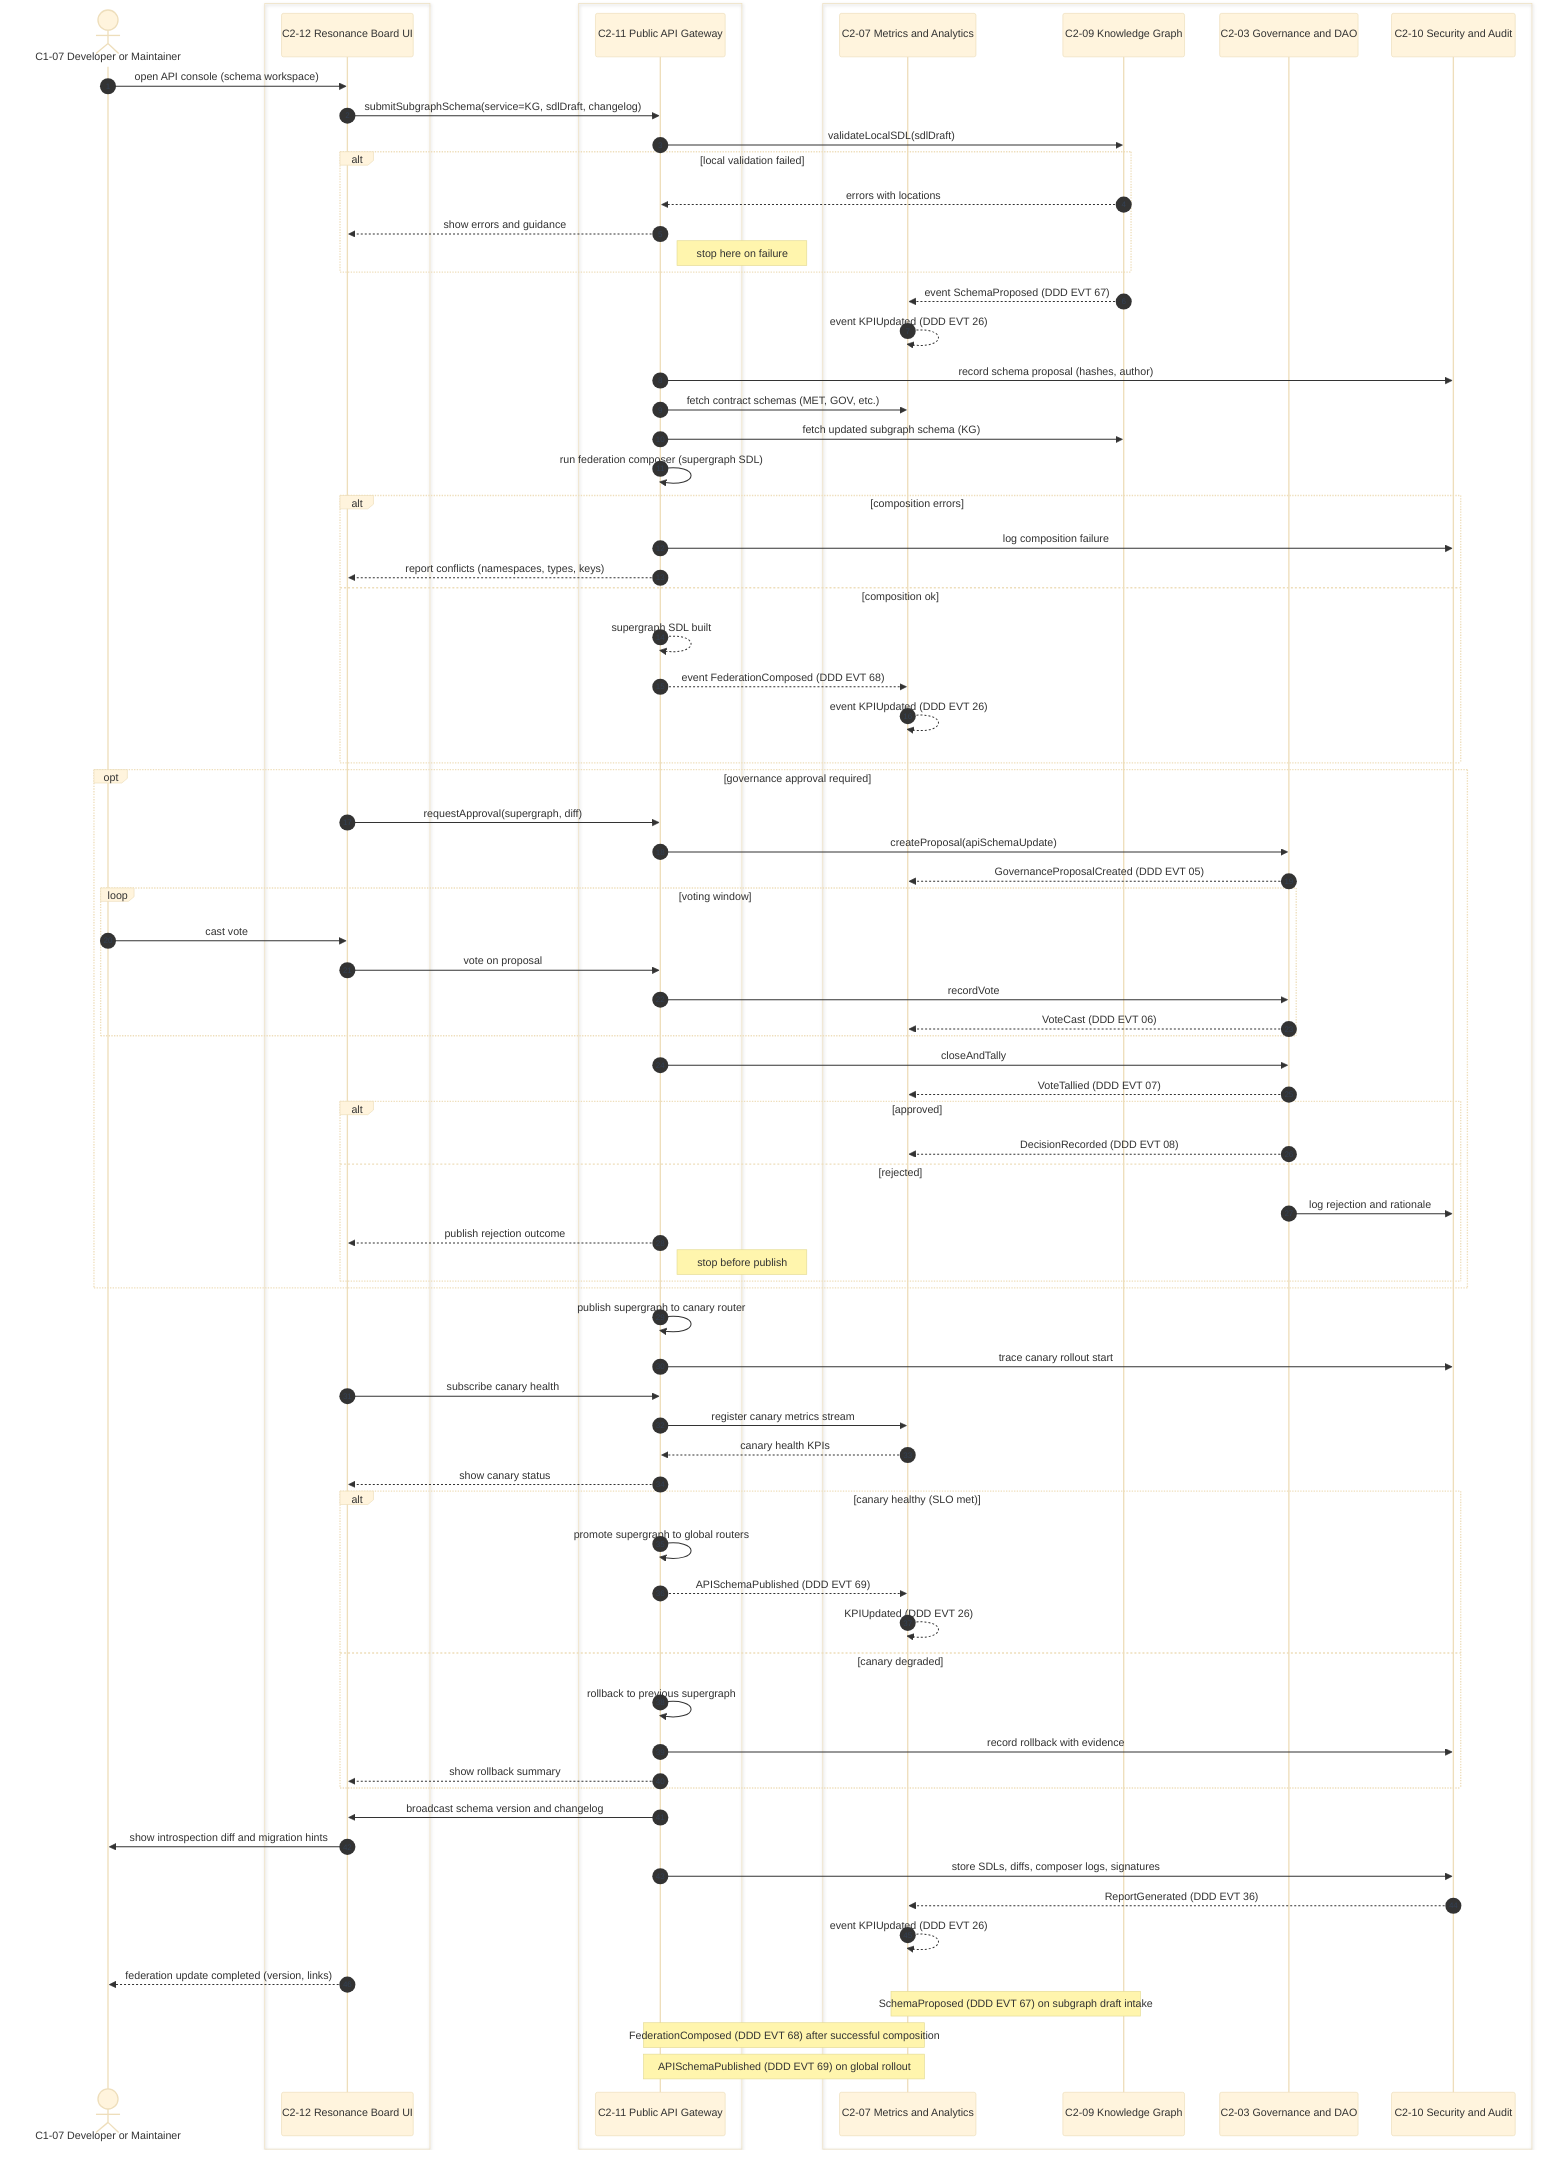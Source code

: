 %%{init: {'theme':'base','themeVariables':{ 'sequenceNumberColor':'#334155'}}}%%
sequenceDiagram
autonumber

actor D as C1-07 Developer or Maintainer

box #8b5cf6 UI
  participant UI as C2-12 Resonance Board UI
end

box #fde68a Control or API
  participant API as C2-11 Public API Gateway
end

box #ff8b00 Core Services
  participant MET as C2-07 Metrics and Analytics
  participant KG as C2-09 Knowledge Graph
  participant GOV as C2-03 Governance and DAO
  participant SEC as C2-10 Security and Audit
end

%% -------- Propose subgraph schema change --------
D ->> UI: open API console (schema workspace)
UI ->> API: submitSubgraphSchema(service=KG, sdlDraft, changelog)
API ->> KG: validateLocalSDL(sdlDraft)
alt local validation failed
  KG -->> API: errors with locations
  API -->> UI: show errors and guidance
  note right of API: stop here on failure
end

KG -->> MET: event SchemaProposed (DDD EVT 67)
MET -->> MET: event KPIUpdated (DDD EVT 26)
API ->> SEC: record schema proposal (hashes, author)

%% -------- Federation composition (build supergraph) --------
API ->> MET: fetch contract schemas (MET, GOV, etc.)
API ->> KG: fetch updated subgraph schema (KG)
API ->> API: run federation composer (supergraph SDL)

alt composition errors
  API ->> SEC: log composition failure
  API -->> UI: report conflicts (namespaces, types, keys)
else composition ok
  API -->> API: supergraph SDL built
  API -->> MET: event FederationComposed (DDD EVT 68)
  MET -->> MET: event KPIUpdated (DDD EVT 26)
end

%% -------- Governance gate (optional) --------
opt governance approval required
  UI ->> API: requestApproval(supergraph, diff)
  API ->> GOV: createProposal(apiSchemaUpdate)
  GOV -->> MET: GovernanceProposalCreated (DDD EVT 05)

  loop voting window
    D ->> UI: cast vote
    UI ->> API: vote on proposal
    API ->> GOV: recordVote
    GOV -->> MET: VoteCast (DDD EVT 06)
  end

  API ->> GOV: closeAndTally
  GOV -->> MET: VoteTallied (DDD EVT 07)
  alt approved
    GOV -->> MET: DecisionRecorded (DDD EVT 08)
  else rejected
    GOV ->> SEC: log rejection and rationale
    API -->> UI: publish rejection outcome
    note right of API: stop before publish
  end
end

%% -------- Staged publish (canary → global) --------
API ->> API: publish supergraph to canary router
API ->> SEC: trace canary rollout start
UI ->> API: subscribe canary health
API ->> MET: register canary metrics stream
MET -->> API: canary health KPIs
API -->> UI: show canary status

alt canary healthy (SLO met)
  API ->> API: promote supergraph to global routers
  API -->> MET: APISchemaPublished (DDD EVT 69)
  MET -->> MET: KPIUpdated (DDD EVT 26)
else canary degraded
  API ->> API: rollback to previous supergraph
  API ->> SEC: record rollback with evidence
  API -->> UI: show rollback summary
end

%% -------- Client notification and docs sync --------
API ->> UI: broadcast schema version and changelog
UI ->> D: show introspection diff and migration hints

%% -------- Audit & transparency --------
API ->> SEC: store SDLs, diffs, composer logs, signatures
SEC -->> MET: ReportGenerated (DDD EVT 36)
MET -->> MET: event KPIUpdated (DDD EVT 26)

%% -------- Completion --------
UI -->> D: federation update completed (version, links)

%% Notes
Note over KG,MET: SchemaProposed (DDD EVT 67) on subgraph draft intake
Note over API,MET: FederationComposed (DDD EVT 68) after successful composition
Note over API,MET: APISchemaPublished (DDD EVT 69) on global rollout